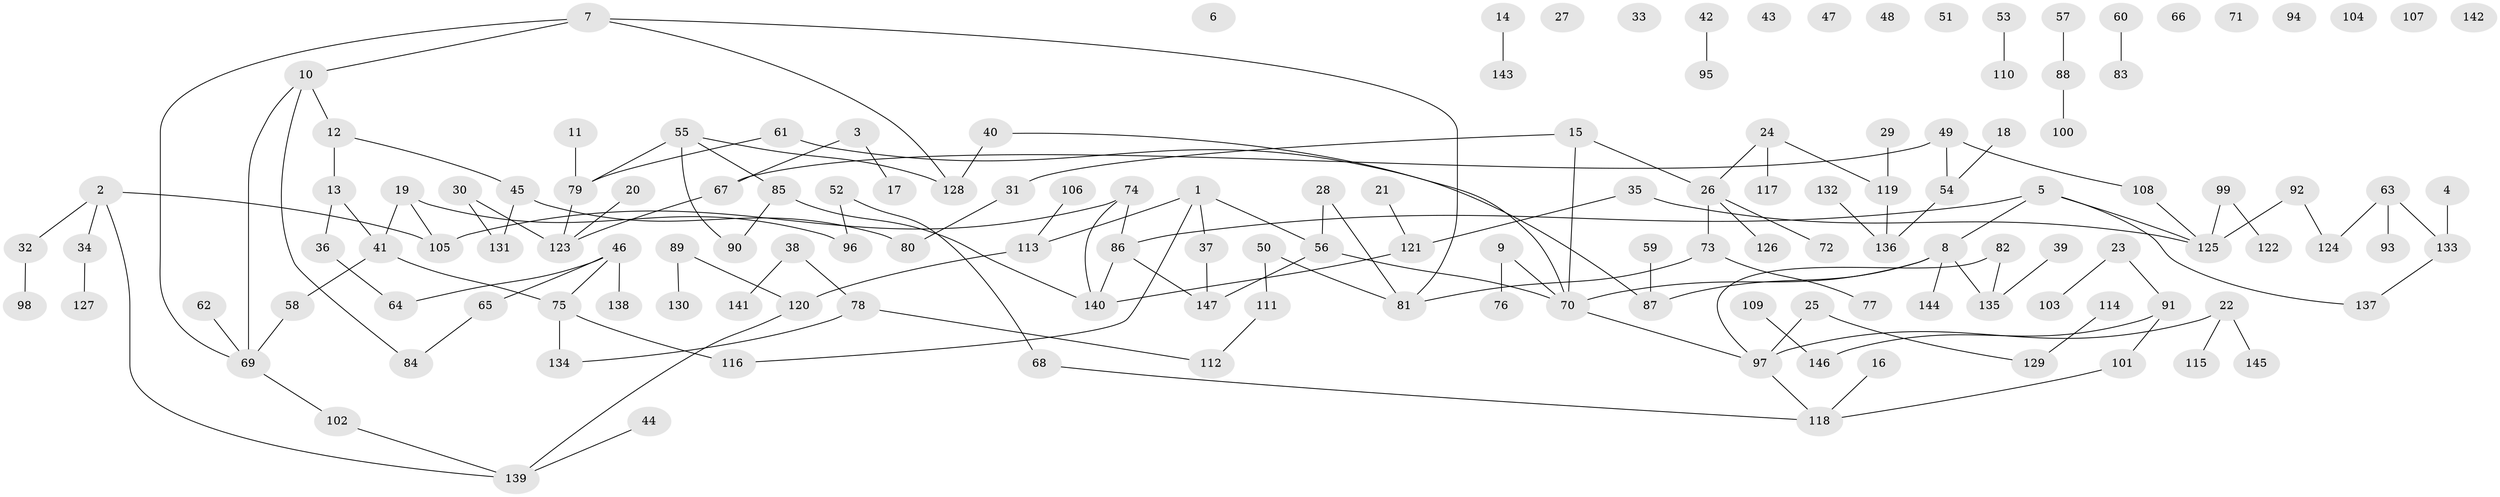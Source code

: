 // coarse degree distribution, {0: 0.1917808219178082, 5: 0.0821917808219178, 1: 0.3150684931506849, 2: 0.2328767123287671, 4: 0.0684931506849315, 3: 0.0547945205479452, 6: 0.0273972602739726, 7: 0.0136986301369863, 8: 0.0136986301369863}
// Generated by graph-tools (version 1.1) at 2025/43/03/04/25 21:43:02]
// undirected, 147 vertices, 153 edges
graph export_dot {
graph [start="1"]
  node [color=gray90,style=filled];
  1;
  2;
  3;
  4;
  5;
  6;
  7;
  8;
  9;
  10;
  11;
  12;
  13;
  14;
  15;
  16;
  17;
  18;
  19;
  20;
  21;
  22;
  23;
  24;
  25;
  26;
  27;
  28;
  29;
  30;
  31;
  32;
  33;
  34;
  35;
  36;
  37;
  38;
  39;
  40;
  41;
  42;
  43;
  44;
  45;
  46;
  47;
  48;
  49;
  50;
  51;
  52;
  53;
  54;
  55;
  56;
  57;
  58;
  59;
  60;
  61;
  62;
  63;
  64;
  65;
  66;
  67;
  68;
  69;
  70;
  71;
  72;
  73;
  74;
  75;
  76;
  77;
  78;
  79;
  80;
  81;
  82;
  83;
  84;
  85;
  86;
  87;
  88;
  89;
  90;
  91;
  92;
  93;
  94;
  95;
  96;
  97;
  98;
  99;
  100;
  101;
  102;
  103;
  104;
  105;
  106;
  107;
  108;
  109;
  110;
  111;
  112;
  113;
  114;
  115;
  116;
  117;
  118;
  119;
  120;
  121;
  122;
  123;
  124;
  125;
  126;
  127;
  128;
  129;
  130;
  131;
  132;
  133;
  134;
  135;
  136;
  137;
  138;
  139;
  140;
  141;
  142;
  143;
  144;
  145;
  146;
  147;
  1 -- 37;
  1 -- 56;
  1 -- 113;
  1 -- 116;
  2 -- 32;
  2 -- 34;
  2 -- 105;
  2 -- 139;
  3 -- 17;
  3 -- 67;
  4 -- 133;
  5 -- 8;
  5 -- 86;
  5 -- 125;
  5 -- 137;
  7 -- 10;
  7 -- 69;
  7 -- 81;
  7 -- 128;
  8 -- 70;
  8 -- 87;
  8 -- 135;
  8 -- 144;
  9 -- 70;
  9 -- 76;
  10 -- 12;
  10 -- 69;
  10 -- 84;
  11 -- 79;
  12 -- 13;
  12 -- 45;
  13 -- 36;
  13 -- 41;
  14 -- 143;
  15 -- 26;
  15 -- 31;
  15 -- 70;
  16 -- 118;
  18 -- 54;
  19 -- 41;
  19 -- 96;
  19 -- 105;
  20 -- 123;
  21 -- 121;
  22 -- 97;
  22 -- 115;
  22 -- 145;
  23 -- 91;
  23 -- 103;
  24 -- 26;
  24 -- 117;
  24 -- 119;
  25 -- 97;
  25 -- 129;
  26 -- 72;
  26 -- 73;
  26 -- 126;
  28 -- 56;
  28 -- 81;
  29 -- 119;
  30 -- 123;
  30 -- 131;
  31 -- 80;
  32 -- 98;
  34 -- 127;
  35 -- 121;
  35 -- 125;
  36 -- 64;
  37 -- 147;
  38 -- 78;
  38 -- 141;
  39 -- 135;
  40 -- 70;
  40 -- 128;
  41 -- 58;
  41 -- 75;
  42 -- 95;
  44 -- 139;
  45 -- 80;
  45 -- 131;
  46 -- 64;
  46 -- 65;
  46 -- 75;
  46 -- 138;
  49 -- 54;
  49 -- 67;
  49 -- 108;
  50 -- 81;
  50 -- 111;
  52 -- 68;
  52 -- 96;
  53 -- 110;
  54 -- 136;
  55 -- 79;
  55 -- 85;
  55 -- 90;
  55 -- 128;
  56 -- 70;
  56 -- 147;
  57 -- 88;
  58 -- 69;
  59 -- 87;
  60 -- 83;
  61 -- 79;
  61 -- 87;
  62 -- 69;
  63 -- 93;
  63 -- 124;
  63 -- 133;
  65 -- 84;
  67 -- 123;
  68 -- 118;
  69 -- 102;
  70 -- 97;
  73 -- 77;
  73 -- 81;
  74 -- 86;
  74 -- 105;
  74 -- 140;
  75 -- 116;
  75 -- 134;
  78 -- 112;
  78 -- 134;
  79 -- 123;
  82 -- 97;
  82 -- 135;
  85 -- 90;
  85 -- 140;
  86 -- 140;
  86 -- 147;
  88 -- 100;
  89 -- 120;
  89 -- 130;
  91 -- 101;
  91 -- 146;
  92 -- 124;
  92 -- 125;
  97 -- 118;
  99 -- 122;
  99 -- 125;
  101 -- 118;
  102 -- 139;
  106 -- 113;
  108 -- 125;
  109 -- 146;
  111 -- 112;
  113 -- 120;
  114 -- 129;
  119 -- 136;
  120 -- 139;
  121 -- 140;
  132 -- 136;
  133 -- 137;
}
